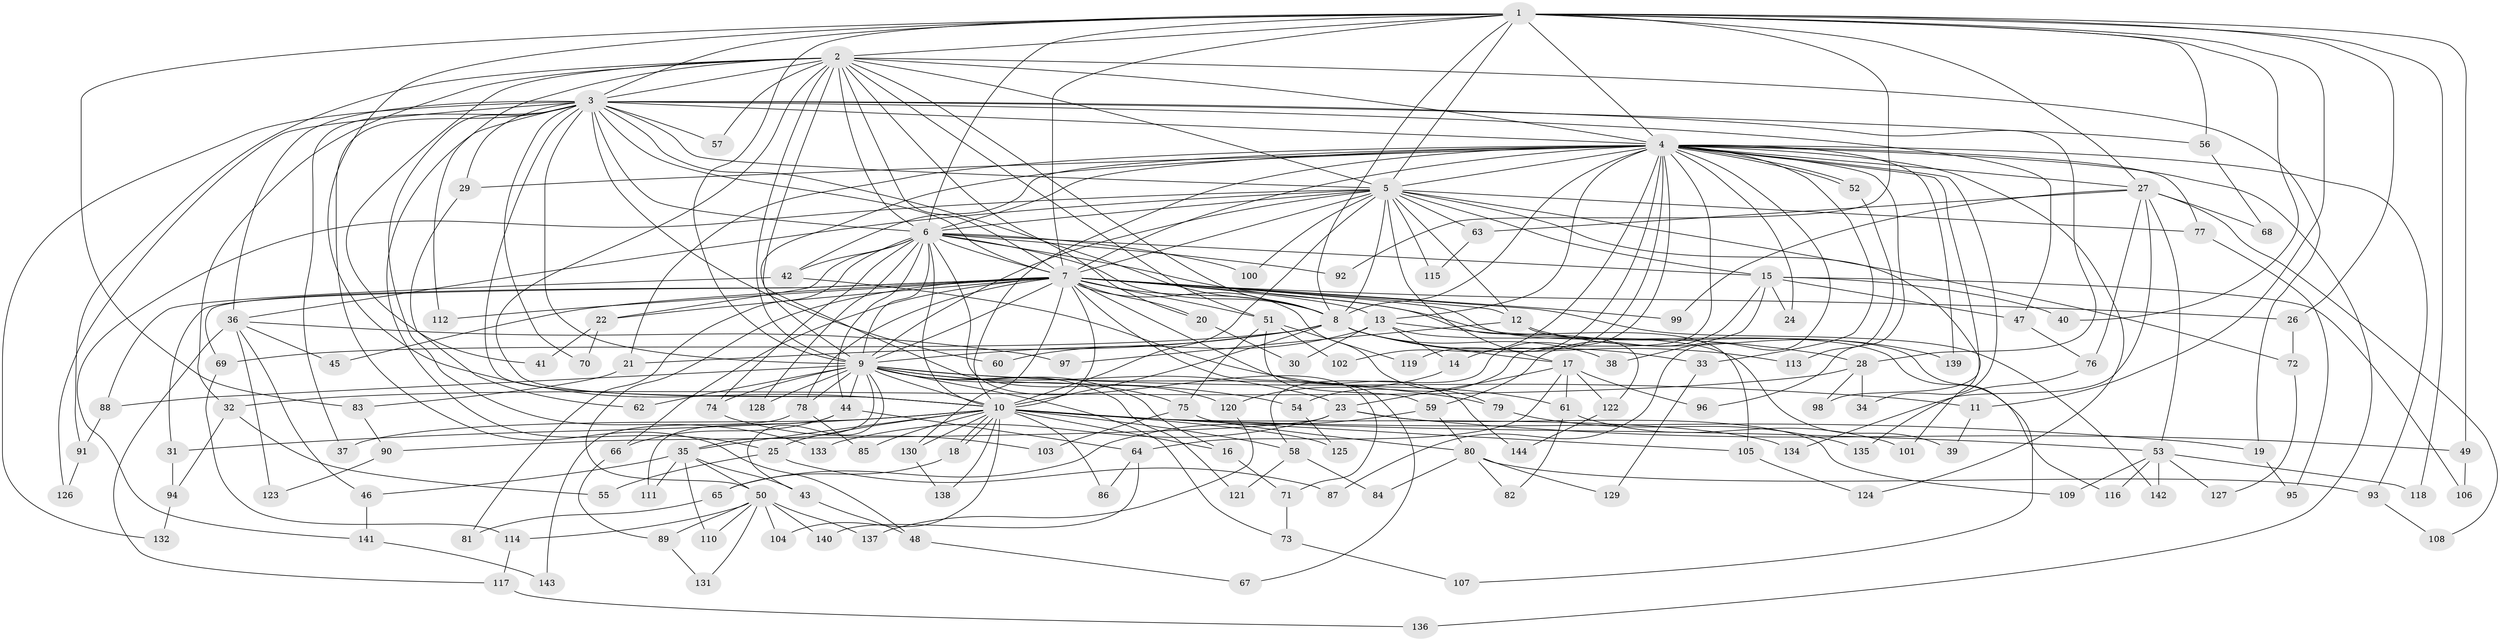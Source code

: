 // coarse degree distribution, {18: 0.01818181818181818, 22: 0.00909090909090909, 30: 0.01818181818181818, 24: 0.01818181818181818, 21: 0.00909090909090909, 14: 0.00909090909090909, 25: 0.00909090909090909, 3: 0.2909090909090909, 5: 0.03636363636363636, 7: 0.03636363636363636, 9: 0.01818181818181818, 4: 0.1, 6: 0.02727272727272727, 2: 0.39090909090909093, 8: 0.00909090909090909}
// Generated by graph-tools (version 1.1) at 2025/51/02/27/25 19:51:49]
// undirected, 144 vertices, 313 edges
graph export_dot {
graph [start="1"]
  node [color=gray90,style=filled];
  1;
  2;
  3;
  4;
  5;
  6;
  7;
  8;
  9;
  10;
  11;
  12;
  13;
  14;
  15;
  16;
  17;
  18;
  19;
  20;
  21;
  22;
  23;
  24;
  25;
  26;
  27;
  28;
  29;
  30;
  31;
  32;
  33;
  34;
  35;
  36;
  37;
  38;
  39;
  40;
  41;
  42;
  43;
  44;
  45;
  46;
  47;
  48;
  49;
  50;
  51;
  52;
  53;
  54;
  55;
  56;
  57;
  58;
  59;
  60;
  61;
  62;
  63;
  64;
  65;
  66;
  67;
  68;
  69;
  70;
  71;
  72;
  73;
  74;
  75;
  76;
  77;
  78;
  79;
  80;
  81;
  82;
  83;
  84;
  85;
  86;
  87;
  88;
  89;
  90;
  91;
  92;
  93;
  94;
  95;
  96;
  97;
  98;
  99;
  100;
  101;
  102;
  103;
  104;
  105;
  106;
  107;
  108;
  109;
  110;
  111;
  112;
  113;
  114;
  115;
  116;
  117;
  118;
  119;
  120;
  121;
  122;
  123;
  124;
  125;
  126;
  127;
  128;
  129;
  130;
  131;
  132;
  133;
  134;
  135;
  136;
  137;
  138;
  139;
  140;
  141;
  142;
  143;
  144;
  1 -- 2;
  1 -- 3;
  1 -- 4;
  1 -- 5;
  1 -- 6;
  1 -- 7;
  1 -- 8;
  1 -- 9;
  1 -- 10;
  1 -- 11;
  1 -- 26;
  1 -- 27;
  1 -- 40;
  1 -- 49;
  1 -- 56;
  1 -- 83;
  1 -- 92;
  1 -- 118;
  2 -- 3;
  2 -- 4;
  2 -- 5;
  2 -- 6;
  2 -- 7;
  2 -- 8;
  2 -- 9;
  2 -- 10;
  2 -- 19;
  2 -- 20;
  2 -- 32;
  2 -- 41;
  2 -- 51;
  2 -- 57;
  2 -- 91;
  2 -- 112;
  2 -- 120;
  3 -- 4;
  3 -- 5;
  3 -- 6;
  3 -- 7;
  3 -- 8;
  3 -- 9;
  3 -- 10;
  3 -- 25;
  3 -- 28;
  3 -- 29;
  3 -- 36;
  3 -- 37;
  3 -- 47;
  3 -- 48;
  3 -- 56;
  3 -- 57;
  3 -- 60;
  3 -- 70;
  3 -- 126;
  3 -- 132;
  3 -- 133;
  4 -- 5;
  4 -- 6;
  4 -- 7;
  4 -- 8;
  4 -- 9;
  4 -- 10;
  4 -- 13;
  4 -- 14;
  4 -- 21;
  4 -- 24;
  4 -- 27;
  4 -- 29;
  4 -- 33;
  4 -- 34;
  4 -- 42;
  4 -- 52;
  4 -- 52;
  4 -- 54;
  4 -- 58;
  4 -- 77;
  4 -- 87;
  4 -- 93;
  4 -- 96;
  4 -- 98;
  4 -- 102;
  4 -- 119;
  4 -- 124;
  4 -- 136;
  4 -- 139;
  5 -- 6;
  5 -- 7;
  5 -- 8;
  5 -- 9;
  5 -- 10;
  5 -- 12;
  5 -- 15;
  5 -- 17;
  5 -- 36;
  5 -- 63;
  5 -- 72;
  5 -- 77;
  5 -- 100;
  5 -- 101;
  5 -- 115;
  5 -- 141;
  6 -- 7;
  6 -- 8;
  6 -- 9;
  6 -- 10;
  6 -- 15;
  6 -- 22;
  6 -- 42;
  6 -- 44;
  6 -- 71;
  6 -- 74;
  6 -- 81;
  6 -- 92;
  6 -- 100;
  6 -- 122;
  6 -- 128;
  7 -- 8;
  7 -- 9;
  7 -- 10;
  7 -- 12;
  7 -- 13;
  7 -- 20;
  7 -- 22;
  7 -- 26;
  7 -- 31;
  7 -- 45;
  7 -- 50;
  7 -- 51;
  7 -- 66;
  7 -- 67;
  7 -- 69;
  7 -- 78;
  7 -- 79;
  7 -- 99;
  7 -- 105;
  7 -- 112;
  7 -- 116;
  7 -- 130;
  7 -- 142;
  7 -- 144;
  8 -- 9;
  8 -- 10;
  8 -- 17;
  8 -- 21;
  8 -- 33;
  8 -- 38;
  8 -- 69;
  8 -- 113;
  9 -- 10;
  9 -- 11;
  9 -- 16;
  9 -- 23;
  9 -- 35;
  9 -- 43;
  9 -- 44;
  9 -- 54;
  9 -- 62;
  9 -- 73;
  9 -- 74;
  9 -- 75;
  9 -- 78;
  9 -- 79;
  9 -- 88;
  9 -- 121;
  9 -- 128;
  10 -- 16;
  10 -- 18;
  10 -- 18;
  10 -- 19;
  10 -- 25;
  10 -- 31;
  10 -- 35;
  10 -- 37;
  10 -- 53;
  10 -- 58;
  10 -- 85;
  10 -- 86;
  10 -- 104;
  10 -- 105;
  10 -- 125;
  10 -- 130;
  10 -- 134;
  10 -- 138;
  11 -- 39;
  12 -- 97;
  12 -- 107;
  12 -- 139;
  13 -- 14;
  13 -- 28;
  13 -- 30;
  13 -- 39;
  13 -- 60;
  14 -- 120;
  15 -- 24;
  15 -- 38;
  15 -- 40;
  15 -- 47;
  15 -- 59;
  15 -- 106;
  16 -- 71;
  17 -- 23;
  17 -- 61;
  17 -- 64;
  17 -- 96;
  17 -- 122;
  18 -- 65;
  19 -- 95;
  20 -- 30;
  21 -- 83;
  22 -- 41;
  22 -- 70;
  23 -- 49;
  23 -- 90;
  23 -- 109;
  23 -- 133;
  25 -- 55;
  25 -- 87;
  26 -- 72;
  27 -- 53;
  27 -- 63;
  27 -- 68;
  27 -- 76;
  27 -- 99;
  27 -- 108;
  27 -- 134;
  28 -- 32;
  28 -- 34;
  28 -- 98;
  29 -- 62;
  31 -- 94;
  32 -- 55;
  32 -- 94;
  33 -- 129;
  35 -- 43;
  35 -- 46;
  35 -- 50;
  35 -- 110;
  35 -- 111;
  36 -- 45;
  36 -- 46;
  36 -- 97;
  36 -- 117;
  36 -- 123;
  42 -- 61;
  42 -- 88;
  43 -- 48;
  44 -- 64;
  44 -- 66;
  44 -- 111;
  46 -- 141;
  47 -- 76;
  48 -- 67;
  49 -- 106;
  50 -- 89;
  50 -- 104;
  50 -- 110;
  50 -- 114;
  50 -- 131;
  50 -- 137;
  50 -- 140;
  51 -- 59;
  51 -- 75;
  51 -- 102;
  51 -- 119;
  52 -- 113;
  53 -- 109;
  53 -- 116;
  53 -- 118;
  53 -- 127;
  53 -- 142;
  54 -- 125;
  56 -- 68;
  58 -- 84;
  58 -- 121;
  59 -- 65;
  59 -- 80;
  61 -- 82;
  61 -- 101;
  63 -- 115;
  64 -- 86;
  64 -- 140;
  65 -- 81;
  66 -- 89;
  69 -- 114;
  71 -- 73;
  72 -- 127;
  73 -- 107;
  74 -- 103;
  75 -- 80;
  75 -- 103;
  76 -- 135;
  77 -- 95;
  78 -- 85;
  78 -- 143;
  79 -- 135;
  80 -- 82;
  80 -- 84;
  80 -- 93;
  80 -- 129;
  83 -- 90;
  88 -- 91;
  89 -- 131;
  90 -- 123;
  91 -- 126;
  93 -- 108;
  94 -- 132;
  105 -- 124;
  114 -- 117;
  117 -- 136;
  120 -- 137;
  122 -- 144;
  130 -- 138;
  141 -- 143;
}
